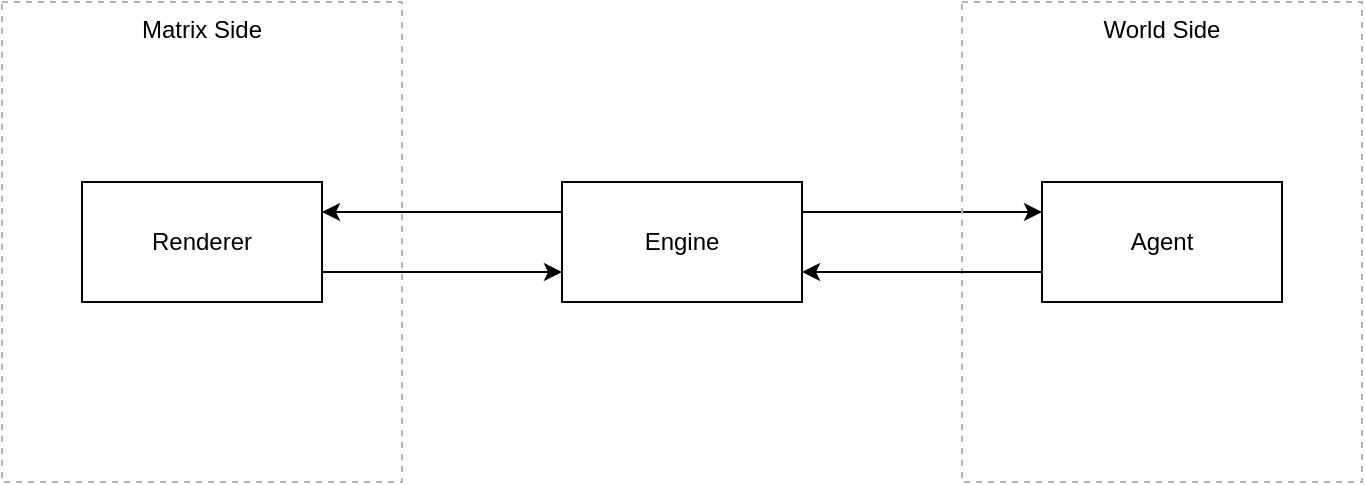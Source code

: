 <mxfile version="15.4.0" type="device"><diagram id="dAzMOXF3zVchfepqSkTT" name="Page-1"><mxGraphModel dx="760" dy="690" grid="1" gridSize="10" guides="1" tooltips="1" connect="1" arrows="1" fold="1" page="1" pageScale="1" pageWidth="850" pageHeight="1100" math="0" shadow="0"><root><mxCell id="0"/><mxCell id="1" parent="0"/><mxCell id="NMbGBRNRmcYXfplonQOH-5" value="Matrix Side" style="rounded=0;whiteSpace=wrap;html=1;fillColor=none;verticalAlign=top;fontColor=#000000;strokeColor=#B3B3B3;dashed=1;" parent="1" vertex="1"><mxGeometry x="160" y="200" width="200" height="240" as="geometry"/></mxCell><mxCell id="NMbGBRNRmcYXfplonQOH-4" style="edgeStyle=orthogonalEdgeStyle;rounded=0;orthogonalLoop=1;jettySize=auto;html=1;exitX=1;exitY=0.75;exitDx=0;exitDy=0;entryX=0;entryY=0.75;entryDx=0;entryDy=0;" parent="1" source="NMbGBRNRmcYXfplonQOH-1" target="NMbGBRNRmcYXfplonQOH-2" edge="1"><mxGeometry relative="1" as="geometry"/></mxCell><mxCell id="NMbGBRNRmcYXfplonQOH-1" value="Renderer" style="rounded=0;whiteSpace=wrap;html=1;" parent="1" vertex="1"><mxGeometry x="200" y="290" width="120" height="60" as="geometry"/></mxCell><mxCell id="NMbGBRNRmcYXfplonQOH-3" style="edgeStyle=orthogonalEdgeStyle;rounded=0;orthogonalLoop=1;jettySize=auto;html=1;exitX=0;exitY=0.25;exitDx=0;exitDy=0;entryX=1;entryY=0.25;entryDx=0;entryDy=0;" parent="1" source="NMbGBRNRmcYXfplonQOH-2" target="NMbGBRNRmcYXfplonQOH-1" edge="1"><mxGeometry relative="1" as="geometry"/></mxCell><mxCell id="NMbGBRNRmcYXfplonQOH-8" style="edgeStyle=orthogonalEdgeStyle;rounded=0;orthogonalLoop=1;jettySize=auto;html=1;exitX=1;exitY=0.25;exitDx=0;exitDy=0;entryX=0;entryY=0.25;entryDx=0;entryDy=0;strokeColor=#000000;" parent="1" source="NMbGBRNRmcYXfplonQOH-2" target="NMbGBRNRmcYXfplonQOH-7" edge="1"><mxGeometry relative="1" as="geometry"/></mxCell><mxCell id="NMbGBRNRmcYXfplonQOH-2" value="Engine" style="rounded=0;whiteSpace=wrap;html=1;" parent="1" vertex="1"><mxGeometry x="440" y="290" width="120" height="60" as="geometry"/></mxCell><mxCell id="NMbGBRNRmcYXfplonQOH-6" value="World Side" style="rounded=0;whiteSpace=wrap;html=1;fillColor=none;verticalAlign=top;fontColor=#000000;strokeColor=#B3B3B3;dashed=1;" parent="1" vertex="1"><mxGeometry x="640" y="200" width="200" height="240" as="geometry"/></mxCell><mxCell id="NMbGBRNRmcYXfplonQOH-9" style="edgeStyle=orthogonalEdgeStyle;rounded=0;orthogonalLoop=1;jettySize=auto;html=1;exitX=0;exitY=0.75;exitDx=0;exitDy=0;entryX=1;entryY=0.75;entryDx=0;entryDy=0;strokeColor=#000000;" parent="1" source="NMbGBRNRmcYXfplonQOH-7" target="NMbGBRNRmcYXfplonQOH-2" edge="1"><mxGeometry relative="1" as="geometry"/></mxCell><mxCell id="NMbGBRNRmcYXfplonQOH-7" value="Agent" style="rounded=0;whiteSpace=wrap;html=1;fontColor=#000000;strokeColor=#000000;" parent="1" vertex="1"><mxGeometry x="680" y="290" width="120" height="60" as="geometry"/></mxCell></root></mxGraphModel></diagram></mxfile>